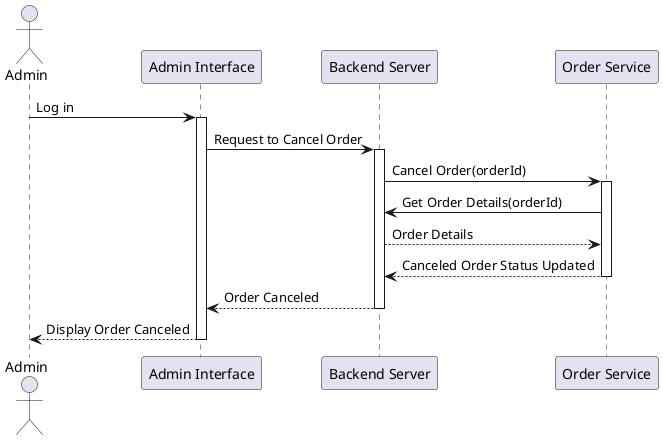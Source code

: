 @startuml
actor Admin
participant "Admin Interface" as AdminInterface
participant "Backend Server" as Backend
participant "Order Service" as OrderService

Admin -> AdminInterface: Log in
activate AdminInterface

AdminInterface -> Backend: Request to Cancel Order
activate Backend

Backend -> OrderService: Cancel Order(orderId)
activate OrderService

OrderService -> Backend: Get Order Details(orderId)
Backend --> OrderService: Order Details
OrderService --> Backend: Canceled Order Status Updated
deactivate OrderService

Backend --> AdminInterface: Order Canceled
deactivate Backend

AdminInterface --> Admin: Display Order Canceled
deactivate AdminInterface
@enduml